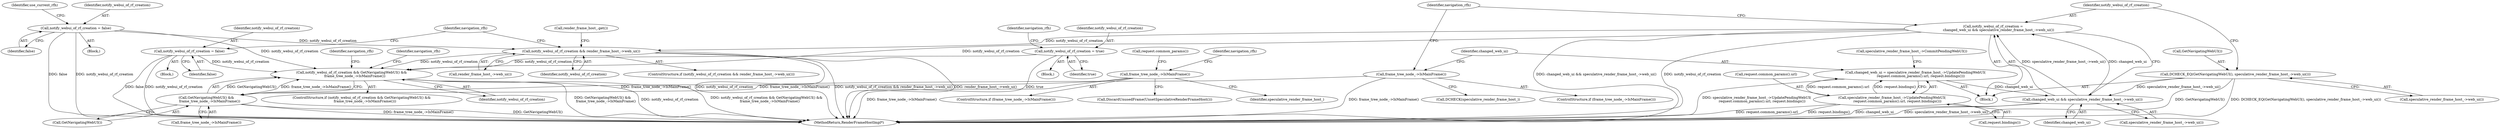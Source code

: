 digraph "0_Chrome_5cd363bc34f508c63b66e653bc41bd1783a4b711@API" {
"1000265" [label="(Call,notify_webui_of_rf_creation && GetNavigatingWebUI() &&\n      frame_tree_node_->IsMainFrame())"];
"1000222" [label="(Call,notify_webui_of_rf_creation && render_frame_host_->web_ui())"];
"1000133" [label="(Call,notify_webui_of_rf_creation = false)"];
"1000201" [label="(Call,notify_webui_of_rf_creation =\n          changed_web_ui && speculative_render_frame_host_->web_ui())"];
"1000203" [label="(Call,changed_web_ui && speculative_render_frame_host_->web_ui())"];
"1000190" [label="(Call,changed_web_ui = speculative_render_frame_host_->UpdatePendingWebUI(\n          request.common_params().url, request.bindings()))"];
"1000192" [label="(Call,speculative_render_frame_host_->UpdatePendingWebUI(\n          request.common_params().url, request.bindings()))"];
"1000198" [label="(Call,DCHECK_EQ(GetNavigatingWebUI(), speculative_render_frame_host_->web_ui()))"];
"1000228" [label="(Call,notify_webui_of_rf_creation = false)"];
"1000251" [label="(Call,notify_webui_of_rf_creation = true)"];
"1000267" [label="(Call,GetNavigatingWebUI() &&\n      frame_tree_node_->IsMainFrame())"];
"1000187" [label="(Call,frame_tree_node_->IsMainFrame())"];
"1000152" [label="(Call,frame_tree_node_->IsMainFrame())"];
"1000268" [label="(Call,GetNavigatingWebUI())"];
"1000265" [label="(Call,notify_webui_of_rf_creation && GetNavigatingWebUI() &&\n      frame_tree_node_->IsMainFrame())"];
"1000184" [label="(Call,DCHECK(speculative_render_frame_host_))"];
"1000274" [label="(Identifier,navigation_rfh)"];
"1000244" [label="(Block,)"];
"1000106" [label="(Block,)"];
"1000267" [label="(Call,GetNavigatingWebUI() &&\n      frame_tree_node_->IsMainFrame())"];
"1000204" [label="(Identifier,changed_web_ui)"];
"1000199" [label="(Call,GetNavigatingWebUI())"];
"1000223" [label="(Identifier,notify_webui_of_rf_creation)"];
"1000221" [label="(ControlStructure,if (notify_webui_of_rf_creation && render_frame_host_->web_ui()))"];
"1000151" [label="(ControlStructure,if (frame_tree_node_->IsMainFrame()))"];
"1000197" [label="(Call,speculative_render_frame_host_->CommitPendingWebUI())"];
"1000264" [label="(ControlStructure,if (notify_webui_of_rf_creation && GetNavigatingWebUI() &&\n      frame_tree_node_->IsMainFrame()))"];
"1000251" [label="(Call,notify_webui_of_rf_creation = true)"];
"1000266" [label="(Identifier,notify_webui_of_rf_creation)"];
"1000196" [label="(Call,request.bindings())"];
"1000225" [label="(Block,)"];
"1000275" [label="(MethodReturn,RenderFrameHostImpl*)"];
"1000205" [label="(Call,speculative_render_frame_host_->web_ui())"];
"1000253" [label="(Identifier,true)"];
"1000256" [label="(Identifier,navigation_rfh)"];
"1000133" [label="(Call,notify_webui_of_rf_creation = false)"];
"1000207" [label="(Identifier,navigation_rfh)"];
"1000193" [label="(Call,request.common_params().url)"];
"1000135" [label="(Identifier,false)"];
"1000230" [label="(Identifier,false)"];
"1000191" [label="(Identifier,changed_web_ui)"];
"1000190" [label="(Call,changed_web_ui = speculative_render_frame_host_->UpdatePendingWebUI(\n          request.common_params().url, request.bindings()))"];
"1000186" [label="(ControlStructure,if (frame_tree_node_->IsMainFrame()))"];
"1000137" [label="(Identifier,use_current_rfh)"];
"1000156" [label="(Call,request.common_params())"];
"1000187" [label="(Call,frame_tree_node_->IsMainFrame())"];
"1000152" [label="(Call,frame_tree_node_->IsMainFrame())"];
"1000272" [label="(Identifier,navigation_rfh)"];
"1000227" [label="(Call,render_frame_host_.get())"];
"1000200" [label="(Call,speculative_render_frame_host_->web_ui())"];
"1000269" [label="(Call,frame_tree_node_->IsMainFrame())"];
"1000149" [label="(Call,DiscardUnusedFrame(UnsetSpeculativeRenderFrameHost()))"];
"1000224" [label="(Call,render_frame_host_->web_ui())"];
"1000222" [label="(Call,notify_webui_of_rf_creation && render_frame_host_->web_ui())"];
"1000198" [label="(Call,DCHECK_EQ(GetNavigatingWebUI(), speculative_render_frame_host_->web_ui()))"];
"1000192" [label="(Call,speculative_render_frame_host_->UpdatePendingWebUI(\n          request.common_params().url, request.bindings()))"];
"1000228" [label="(Call,notify_webui_of_rf_creation = false)"];
"1000201" [label="(Call,notify_webui_of_rf_creation =\n          changed_web_ui && speculative_render_frame_host_->web_ui())"];
"1000134" [label="(Identifier,notify_webui_of_rf_creation)"];
"1000203" [label="(Call,changed_web_ui && speculative_render_frame_host_->web_ui())"];
"1000233" [label="(Identifier,navigation_rfh)"];
"1000252" [label="(Identifier,notify_webui_of_rf_creation)"];
"1000202" [label="(Identifier,notify_webui_of_rf_creation)"];
"1000160" [label="(Identifier,navigation_rfh)"];
"1000229" [label="(Identifier,notify_webui_of_rf_creation)"];
"1000140" [label="(Identifier,speculative_render_frame_host_)"];
"1000188" [label="(Block,)"];
"1000265" -> "1000264"  [label="AST: "];
"1000265" -> "1000266"  [label="CFG: "];
"1000265" -> "1000267"  [label="CFG: "];
"1000266" -> "1000265"  [label="AST: "];
"1000267" -> "1000265"  [label="AST: "];
"1000272" -> "1000265"  [label="CFG: "];
"1000274" -> "1000265"  [label="CFG: "];
"1000265" -> "1000275"  [label="DDG: notify_webui_of_rf_creation && GetNavigatingWebUI() &&\n      frame_tree_node_->IsMainFrame()"];
"1000265" -> "1000275"  [label="DDG: GetNavigatingWebUI() &&\n      frame_tree_node_->IsMainFrame()"];
"1000265" -> "1000275"  [label="DDG: notify_webui_of_rf_creation"];
"1000222" -> "1000265"  [label="DDG: notify_webui_of_rf_creation"];
"1000201" -> "1000265"  [label="DDG: notify_webui_of_rf_creation"];
"1000228" -> "1000265"  [label="DDG: notify_webui_of_rf_creation"];
"1000251" -> "1000265"  [label="DDG: notify_webui_of_rf_creation"];
"1000133" -> "1000265"  [label="DDG: notify_webui_of_rf_creation"];
"1000267" -> "1000265"  [label="DDG: GetNavigatingWebUI()"];
"1000267" -> "1000265"  [label="DDG: frame_tree_node_->IsMainFrame()"];
"1000222" -> "1000221"  [label="AST: "];
"1000222" -> "1000223"  [label="CFG: "];
"1000222" -> "1000224"  [label="CFG: "];
"1000223" -> "1000222"  [label="AST: "];
"1000224" -> "1000222"  [label="AST: "];
"1000227" -> "1000222"  [label="CFG: "];
"1000233" -> "1000222"  [label="CFG: "];
"1000222" -> "1000275"  [label="DDG: notify_webui_of_rf_creation"];
"1000222" -> "1000275"  [label="DDG: notify_webui_of_rf_creation && render_frame_host_->web_ui()"];
"1000222" -> "1000275"  [label="DDG: render_frame_host_->web_ui()"];
"1000133" -> "1000222"  [label="DDG: notify_webui_of_rf_creation"];
"1000201" -> "1000222"  [label="DDG: notify_webui_of_rf_creation"];
"1000133" -> "1000106"  [label="AST: "];
"1000133" -> "1000135"  [label="CFG: "];
"1000134" -> "1000133"  [label="AST: "];
"1000135" -> "1000133"  [label="AST: "];
"1000137" -> "1000133"  [label="CFG: "];
"1000133" -> "1000275"  [label="DDG: notify_webui_of_rf_creation"];
"1000133" -> "1000275"  [label="DDG: false"];
"1000201" -> "1000188"  [label="AST: "];
"1000201" -> "1000203"  [label="CFG: "];
"1000202" -> "1000201"  [label="AST: "];
"1000203" -> "1000201"  [label="AST: "];
"1000207" -> "1000201"  [label="CFG: "];
"1000201" -> "1000275"  [label="DDG: changed_web_ui && speculative_render_frame_host_->web_ui()"];
"1000201" -> "1000275"  [label="DDG: notify_webui_of_rf_creation"];
"1000203" -> "1000201"  [label="DDG: changed_web_ui"];
"1000203" -> "1000201"  [label="DDG: speculative_render_frame_host_->web_ui()"];
"1000203" -> "1000204"  [label="CFG: "];
"1000203" -> "1000205"  [label="CFG: "];
"1000204" -> "1000203"  [label="AST: "];
"1000205" -> "1000203"  [label="AST: "];
"1000203" -> "1000275"  [label="DDG: speculative_render_frame_host_->web_ui()"];
"1000203" -> "1000275"  [label="DDG: changed_web_ui"];
"1000190" -> "1000203"  [label="DDG: changed_web_ui"];
"1000198" -> "1000203"  [label="DDG: speculative_render_frame_host_->web_ui()"];
"1000190" -> "1000188"  [label="AST: "];
"1000190" -> "1000192"  [label="CFG: "];
"1000191" -> "1000190"  [label="AST: "];
"1000192" -> "1000190"  [label="AST: "];
"1000197" -> "1000190"  [label="CFG: "];
"1000190" -> "1000275"  [label="DDG: speculative_render_frame_host_->UpdatePendingWebUI(\n          request.common_params().url, request.bindings())"];
"1000192" -> "1000190"  [label="DDG: request.common_params().url"];
"1000192" -> "1000190"  [label="DDG: request.bindings()"];
"1000192" -> "1000196"  [label="CFG: "];
"1000193" -> "1000192"  [label="AST: "];
"1000196" -> "1000192"  [label="AST: "];
"1000192" -> "1000275"  [label="DDG: request.common_params().url"];
"1000192" -> "1000275"  [label="DDG: request.bindings()"];
"1000198" -> "1000188"  [label="AST: "];
"1000198" -> "1000200"  [label="CFG: "];
"1000199" -> "1000198"  [label="AST: "];
"1000200" -> "1000198"  [label="AST: "];
"1000202" -> "1000198"  [label="CFG: "];
"1000198" -> "1000275"  [label="DDG: GetNavigatingWebUI()"];
"1000198" -> "1000275"  [label="DDG: DCHECK_EQ(GetNavigatingWebUI(), speculative_render_frame_host_->web_ui())"];
"1000228" -> "1000225"  [label="AST: "];
"1000228" -> "1000230"  [label="CFG: "];
"1000229" -> "1000228"  [label="AST: "];
"1000230" -> "1000228"  [label="AST: "];
"1000233" -> "1000228"  [label="CFG: "];
"1000228" -> "1000275"  [label="DDG: notify_webui_of_rf_creation"];
"1000228" -> "1000275"  [label="DDG: false"];
"1000251" -> "1000244"  [label="AST: "];
"1000251" -> "1000253"  [label="CFG: "];
"1000252" -> "1000251"  [label="AST: "];
"1000253" -> "1000251"  [label="AST: "];
"1000256" -> "1000251"  [label="CFG: "];
"1000251" -> "1000275"  [label="DDG: true"];
"1000267" -> "1000268"  [label="CFG: "];
"1000267" -> "1000269"  [label="CFG: "];
"1000268" -> "1000267"  [label="AST: "];
"1000269" -> "1000267"  [label="AST: "];
"1000267" -> "1000275"  [label="DDG: frame_tree_node_->IsMainFrame()"];
"1000267" -> "1000275"  [label="DDG: GetNavigatingWebUI()"];
"1000187" -> "1000267"  [label="DDG: frame_tree_node_->IsMainFrame()"];
"1000152" -> "1000267"  [label="DDG: frame_tree_node_->IsMainFrame()"];
"1000187" -> "1000186"  [label="AST: "];
"1000187" -> "1000184"  [label="CFG: "];
"1000191" -> "1000187"  [label="CFG: "];
"1000207" -> "1000187"  [label="CFG: "];
"1000187" -> "1000275"  [label="DDG: frame_tree_node_->IsMainFrame()"];
"1000152" -> "1000151"  [label="AST: "];
"1000152" -> "1000149"  [label="CFG: "];
"1000152" -> "1000140"  [label="CFG: "];
"1000156" -> "1000152"  [label="CFG: "];
"1000160" -> "1000152"  [label="CFG: "];
"1000152" -> "1000275"  [label="DDG: frame_tree_node_->IsMainFrame()"];
}
